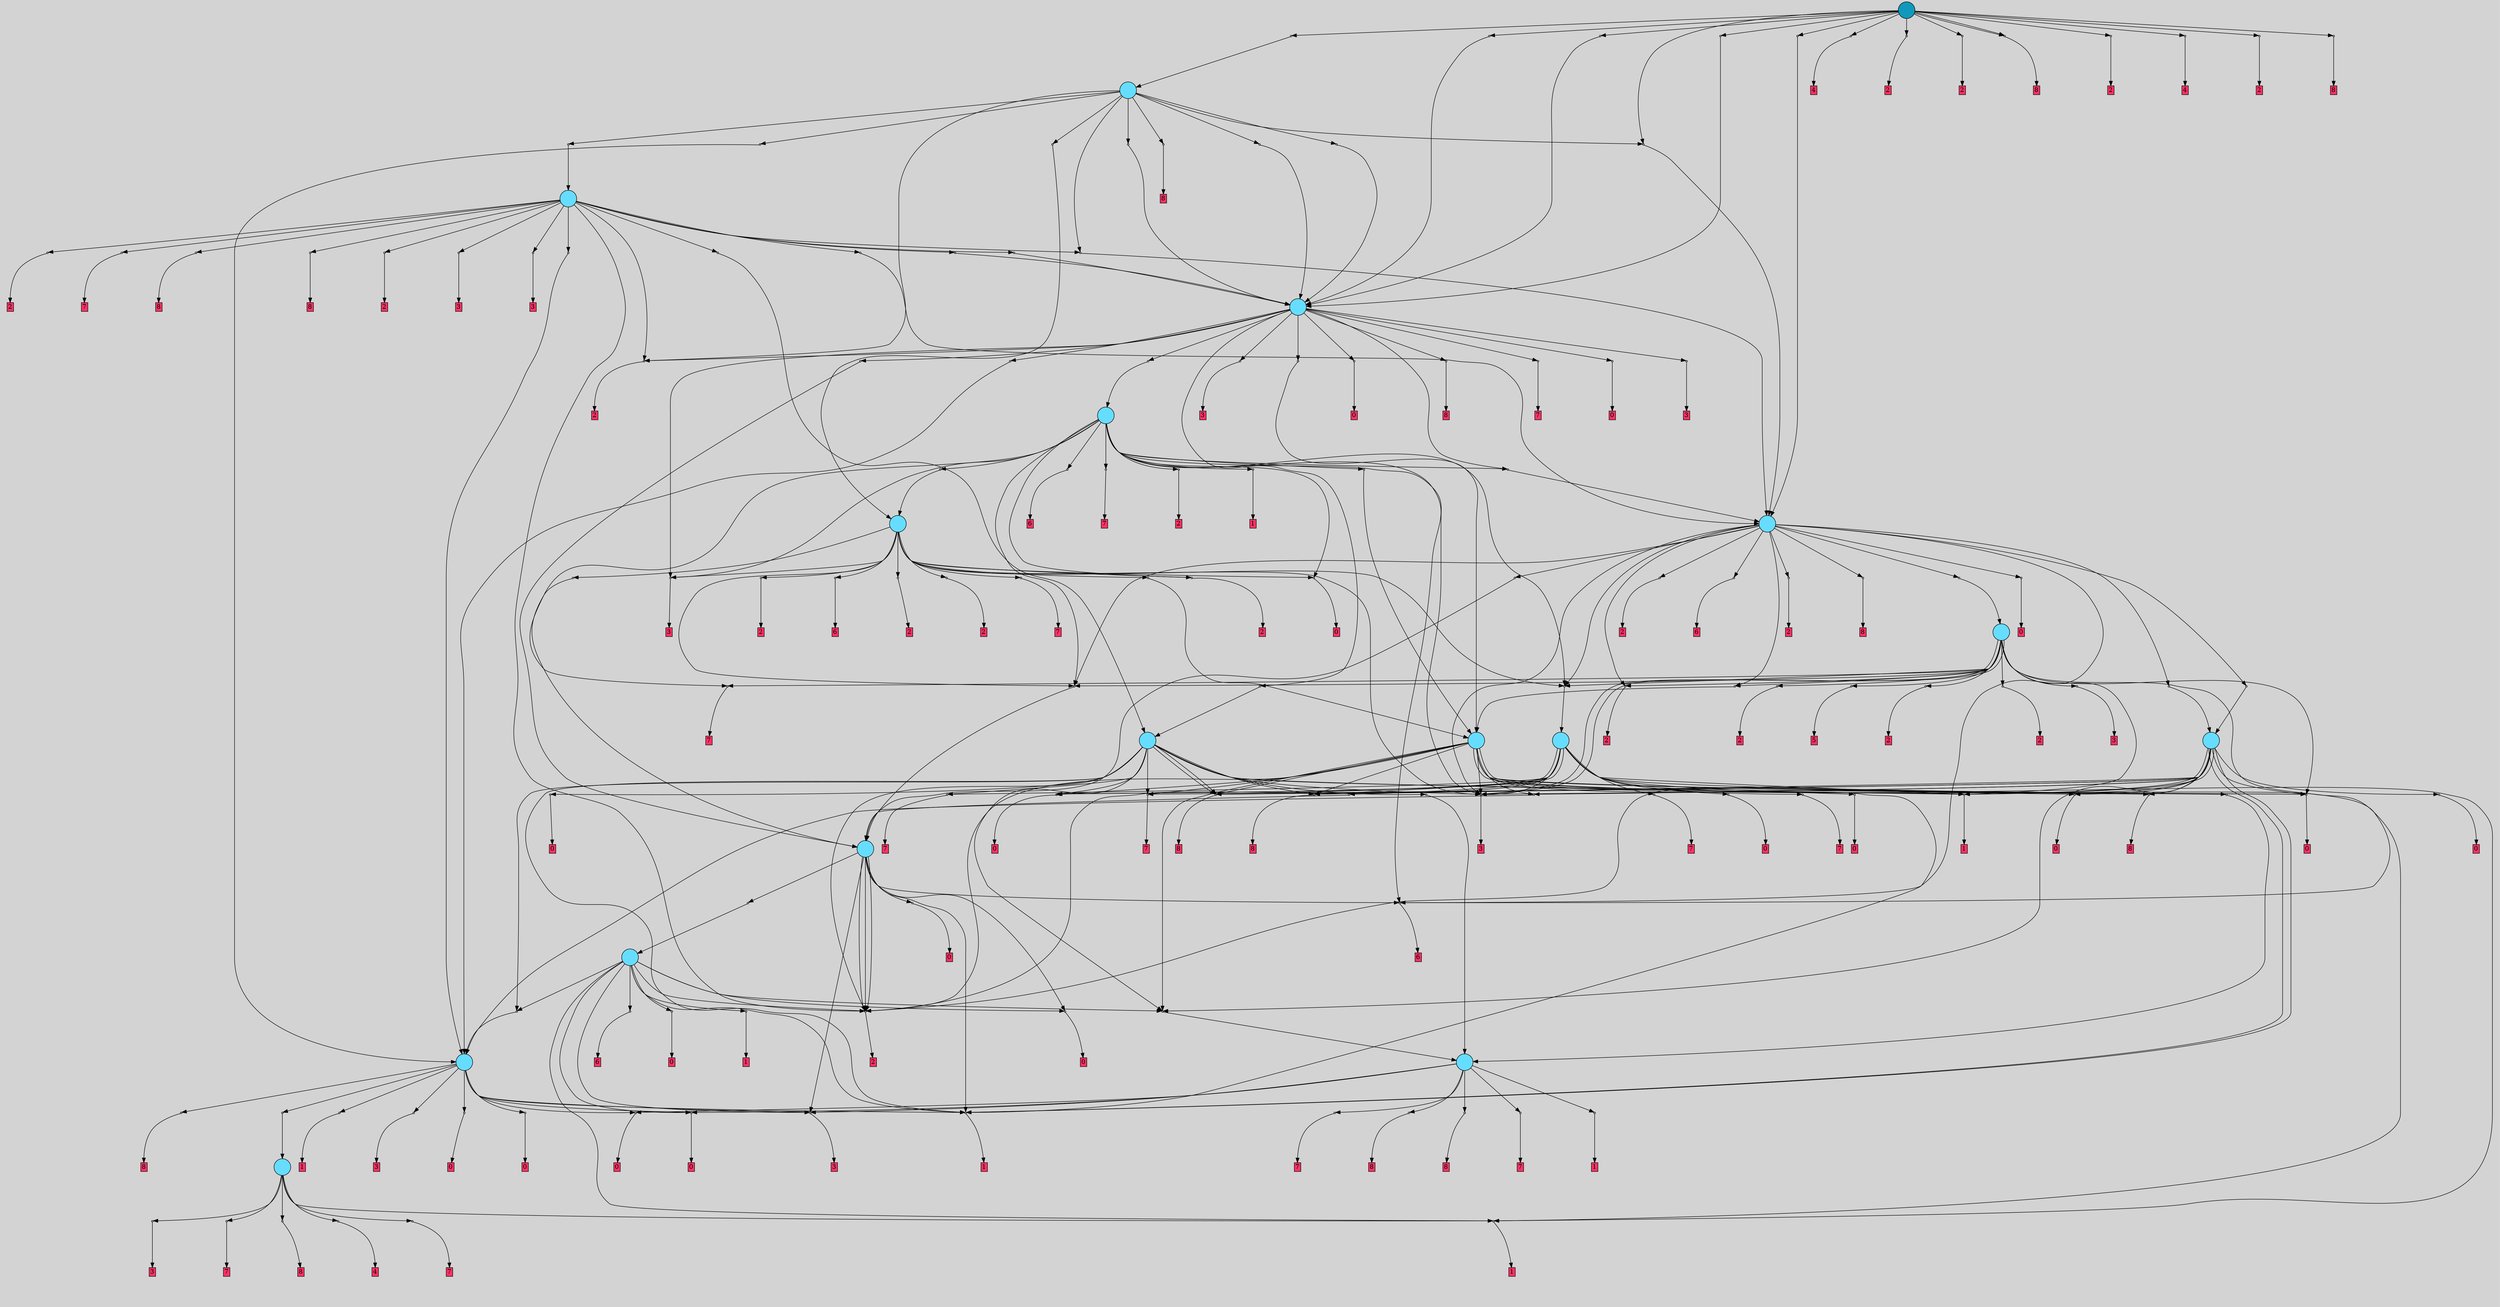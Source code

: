 // File exported with GEGELATI v1.3.1
// On the 2024-07-11 17:47:04
// With the MARL::MarlTPGGraphDotExporter
digraph{
	graph[pad = "0.212, 0.055" bgcolor = lightgray]
	node[shape=circle style = filled label = ""]
		T205 [fillcolor="#66ddff"]
		T214 [fillcolor="#66ddff"]
		T234 [fillcolor="#66ddff"]
		T336 [fillcolor="#66ddff"]
		T346 [fillcolor="#66ddff"]
		T365 [fillcolor="#66ddff"]
		T379 [fillcolor="#66ddff"]
		T395 [fillcolor="#66ddff"]
		T412 [fillcolor="#66ddff"]
		T484 [fillcolor="#66ddff"]
		T497 [fillcolor="#66ddff"]
		T520 [fillcolor="#66ddff"]
		T547 [fillcolor="#66ddff"]
		T706 [fillcolor="#66ddff"]
		T843 [fillcolor="#66ddff"]
		T983 [fillcolor="#66ddff"]
		T1107 [fillcolor="#1199bb"]
		P29059 [fillcolor="#cccccc" shape=point] //
		I29059 [shape=box style=invis label="2|0&2|7#2|2&#92;n1|5&3|7#0|2&#92;n4|6&3|7#1|6&#92;n"]
		P29059 -> I29059[style=invis]
		A18875 [fillcolor="#ff3366" shape=box margin=0.03 width=0 height=0 label="7"]
		T205 -> P29059 -> A18875
		P29060 [fillcolor="#cccccc" shape=point] //
		I29060 [shape=box style=invis label="4|7&2|6#0|6&#92;n5|2&4|5#4|6&#92;n2|3&2|2#0|1&#92;n1|5&1|7#3|2&#92;n8|7&0|0#1|1&#92;n0|0&1|2#2|0&#92;n4|7&0|6#4|7&#92;n4|2&3|7#0|1&#92;n"]
		P29060 -> I29060[style=invis]
		A18876 [fillcolor="#ff3366" shape=box margin=0.03 width=0 height=0 label="3"]
		T205 -> P29060 -> A18876
		P29061 [fillcolor="#cccccc" shape=point] //
		I29061 [shape=box style=invis label="4|4&3|6#4|5&#92;n0|7&2|2#3|7&#92;n8|3&3|3#1|6&#92;n0|0&1|3#2|1&#92;n0|6&3|2#3|6&#92;n0|4&2|0#0|4&#92;n3|5&3|2#2|3&#92;n4|5&4|0#1|0&#92;n0|6&0|1#4|2&#92;n"]
		P29061 -> I29061[style=invis]
		A18877 [fillcolor="#ff3366" shape=box margin=0.03 width=0 height=0 label="1"]
		T205 -> P29061 -> A18877
		P29062 [fillcolor="#cccccc" shape=point] //
		I29062 [shape=box style=invis label="0|6&2|2#2|2&#92;n0|0&2|0#2|4&#92;n2|0&3|1#2|7&#92;n0|6&4|7#4|1&#92;n5|3&3|1#4|3&#92;n"]
		P29062 -> I29062[style=invis]
		A18878 [fillcolor="#ff3366" shape=box margin=0.03 width=0 height=0 label="7"]
		T205 -> P29062 -> A18878
		P29063 [fillcolor="#cccccc" shape=point] //
		I29063 [shape=box style=invis label="8|3&4|3#0|0&#92;n7|3&2|4#3|5&#92;n5|0&1|1#4|6&#92;n2|0&2|7#3|4&#92;n"]
		P29063 -> I29063[style=invis]
		A18879 [fillcolor="#ff3366" shape=box margin=0.03 width=0 height=0 label="8"]
		T205 -> P29063 -> A18879
		P29064 [fillcolor="#cccccc" shape=point] //
		I29064 [shape=box style=invis label="5|7&3|5#0|5&#92;n0|6&0|4#1|4&#92;n2|5&2|5#4|7&#92;n7|1&2|5#4|6&#92;n5|4&0|0#2|4&#92;n0|5&2|0#4|7&#92;n"]
		P29064 -> I29064[style=invis]
		A18880 [fillcolor="#ff3366" shape=box margin=0.03 width=0 height=0 label="4"]
		T205 -> P29064 -> A18880
		P29065 [fillcolor="#cccccc" shape=point] //
		I29065 [shape=box style=invis label="8|0&0|4#4|6&#92;n3|6&2|7#2|1&#92;n"]
		P29065 -> I29065[style=invis]
		A18881 [fillcolor="#ff3366" shape=box margin=0.03 width=0 height=0 label="8"]
		T214 -> P29065 -> A18881
		P29066 [fillcolor="#cccccc" shape=point] //
		I29066 [shape=box style=invis label="7|7&1|7#4|3&#92;n6|1&2|5#1|4&#92;n3|4&2|2#0|3&#92;n3|4&3|1#4|3&#92;n1|0&0|2#3|2&#92;n8|7&3|4#4|6&#92;n6|6&3|6#1|3&#92;n"]
		P29066 -> I29066[style=invis]
		A18882 [fillcolor="#ff3366" shape=box margin=0.03 width=0 height=0 label="7"]
		T214 -> P29066 -> A18882
		P29067 [fillcolor="#cccccc" shape=point] //
		I29067 [shape=box style=invis label="4|4&3|6#4|5&#92;n0|7&2|2#3|7&#92;n0|0&1|3#2|1&#92;n8|3&3|0#1|6&#92;n2|3&2|1#3|7&#92;n0|4&2|0#0|4&#92;n3|5&3|2#2|3&#92;n4|5&4|0#1|0&#92;n0|6&0|1#4|2&#92;n"]
		P29067 -> I29067[style=invis]
		A18883 [fillcolor="#ff3366" shape=box margin=0.03 width=0 height=0 label="1"]
		T214 -> P29067 -> A18883
		P29068 [fillcolor="#cccccc" shape=point] //
		I29068 [shape=box style=invis label="5|7&0|3#1|1&#92;n3|5&4|2#4|0&#92;n"]
		P29068 -> I29068[style=invis]
		A18884 [fillcolor="#ff3366" shape=box margin=0.03 width=0 height=0 label="7"]
		T214 -> P29068 -> A18884
		P29069 [fillcolor="#cccccc" shape=point] //
		I29069 [shape=box style=invis label="6|6&4|4#2|5&#92;n4|0&1|3#1|7&#92;n"]
		P29069 -> I29069[style=invis]
		A18885 [fillcolor="#ff3366" shape=box margin=0.03 width=0 height=0 label="0"]
		T214 -> P29069 -> A18885
		P29070 [fillcolor="#cccccc" shape=point] //
		I29070 [shape=box style=invis label="5|0&0|3#0|4&#92;n4|4&2|1#2|2&#92;n2|0&1|5#2|2&#92;n5|1&3|1#0|7&#92;n"]
		P29070 -> I29070[style=invis]
		A18886 [fillcolor="#ff3366" shape=box margin=0.03 width=0 height=0 label="3"]
		T214 -> P29070 -> A18886
		P29071 [fillcolor="#cccccc" shape=point] //
		I29071 [shape=box style=invis label="2|1&3|4#0|7&#92;n1|0&1|7#3|5&#92;n3|4&1|2#2|3&#92;n6|1&4|3#4|1&#92;n2|2&4|4#3|7&#92;n"]
		P29071 -> I29071[style=invis]
		A18887 [fillcolor="#ff3366" shape=box margin=0.03 width=0 height=0 label="8"]
		T214 -> P29071 -> A18887
		P29072 [fillcolor="#cccccc" shape=point] //
		I29072 [shape=box style=invis label="0|0&2|6#3|1&#92;n0|0&1|5#4|0&#92;n"]
		P29072 -> I29072[style=invis]
		A18888 [fillcolor="#ff3366" shape=box margin=0.03 width=0 height=0 label="0"]
		T214 -> P29072 -> A18888
		P29073 [fillcolor="#cccccc" shape=point] //
		I29073 [shape=box style=invis label="0|0&3|2#2|5&#92;n7|3&0|2#1|0&#92;n1|7&1|4#3|2&#92;n4|7&0|6#0|2&#92;n2|3&2|2#0|1&#92;n4|2&3|7#0|1&#92;n4|7&2|6#0|6&#92;n"]
		P29073 -> I29073[style=invis]
		T234 -> P29073 -> T205
		P29074 [fillcolor="#cccccc" shape=point] //
		I29074 [shape=box style=invis label="8|6&3|3#0|3&#92;n6|0&1|0#2|7&#92;n8|5&1|2#4|0&#92;n6|6&3|2#1|5&#92;n3|5&3|4#2|3&#92;n4|7&3|2#0|7&#92;n8|7&1|6#1|7&#92;n6|1&4|7#3|0&#92;n4|3&1|6#4|3&#92;n5|1&4|4#1|5&#92;n"]
		P29074 -> I29074[style=invis]
		A18889 [fillcolor="#ff3366" shape=box margin=0.03 width=0 height=0 label="1"]
		T234 -> P29074 -> A18889
		P29075 [fillcolor="#cccccc" shape=point] //
		I29075 [shape=box style=invis label="5|7&2|6#2|1&#92;n5|3&2|5#1|5&#92;n5|2&4|5#0|1&#92;n4|6&1|5#2|0&#92;n4|5&2|0#1|4&#92;n6|3&2|0#0|4&#92;n6|0&4|5#4|4&#92;n6|3&3|3#0|7&#92;n5|2&4|5#3|5&#92;n3|3&4|3#0|2&#92;n"]
		P29075 -> I29075[style=invis]
		A18890 [fillcolor="#ff3366" shape=box margin=0.03 width=0 height=0 label="3"]
		T234 -> P29075 -> A18890
		P29076 [fillcolor="#cccccc" shape=point] //
		I29076 [shape=box style=invis label="6|7&0|4#0|7&#92;n"]
		P29076 -> I29076[style=invis]
		A18891 [fillcolor="#ff3366" shape=box margin=0.03 width=0 height=0 label="0"]
		T234 -> P29076 -> A18891
		T234 -> P29069
		T234 -> P29072
		P29077 [fillcolor="#cccccc" shape=point] //
		I29077 [shape=box style=invis label="7|0&0|7#0|5&#92;n0|7&0|4#0|7&#92;n"]
		P29077 -> I29077[style=invis]
		A18892 [fillcolor="#ff3366" shape=box margin=0.03 width=0 height=0 label="0"]
		T234 -> P29077 -> A18892
		P29078 [fillcolor="#cccccc" shape=point] //
		I29078 [shape=box style=invis label="5|2&4|3#4|3&#92;n5|0&1|1#4|6&#92;n2|0&2|7#4|4&#92;n8|3&4|3#0|1&#92;n5|7&4|4#3|2&#92;n"]
		P29078 -> I29078[style=invis]
		A18893 [fillcolor="#ff3366" shape=box margin=0.03 width=0 height=0 label="8"]
		T234 -> P29078 -> A18893
		T234 -> P29070
		P29079 [fillcolor="#cccccc" shape=point] //
		I29079 [shape=box style=invis label="4|4&3|6#4|5&#92;n0|7&2|2#3|7&#92;n8|3&1|3#1|6&#92;n0|0&1|3#2|1&#92;n0|6&3|2#3|6&#92;n0|6&0|1#4|2&#92;n3|5&3|2#2|3&#92;n2|1&0|0#4|2&#92;n4|5&4|0#1|0&#92;n0|4&2|0#0|4&#92;n"]
		P29079 -> I29079[style=invis]
		A18894 [fillcolor="#ff3366" shape=box margin=0.03 width=0 height=0 label="1"]
		T234 -> P29079 -> A18894
		P29080 [fillcolor="#cccccc" shape=point] //
		I29080 [shape=box style=invis label="7|0&0|3#0|1&#92;n0|7&0|4#0|7&#92;n4|0&2|4#4|5&#92;n"]
		P29080 -> I29080[style=invis]
		A18895 [fillcolor="#ff3366" shape=box margin=0.03 width=0 height=0 label="0"]
		T336 -> P29080 -> A18895
		P29081 [fillcolor="#cccccc" shape=point] //
		I29081 [shape=box style=invis label="6|5&1|2#2|4&#92;n5|0&4|2#2|3&#92;n7|5&2|4#3|4&#92;n8|3&4|3#0|7&#92;n7|5&3|1#3|0&#92;n5|4&3|1#4|6&#92;n"]
		P29081 -> I29081[style=invis]
		T336 -> P29081 -> T214
		P29082 [fillcolor="#cccccc" shape=point] //
		I29082 [shape=box style=invis label="5|2&4|3#4|3&#92;n5|0&1|1#4|6&#92;n5|7&2|4#3|2&#92;n2|0&2|7#4|4&#92;n"]
		P29082 -> I29082[style=invis]
		A18896 [fillcolor="#ff3366" shape=box margin=0.03 width=0 height=0 label="2"]
		T336 -> P29082 -> A18896
		P29083 [fillcolor="#cccccc" shape=point] //
		I29083 [shape=box style=invis label="0|5&2|1#3|0&#92;n6|0&1|0#4|2&#92;n1|3&3|0#2|5&#92;n8|1&3|5#1|2&#92;n"]
		P29083 -> I29083[style=invis]
		A18897 [fillcolor="#ff3366" shape=box margin=0.03 width=0 height=0 label="6"]
		T336 -> P29083 -> A18897
		T336 -> P29070
		P29084 [fillcolor="#cccccc" shape=point] //
		I29084 [shape=box style=invis label="0|1&2|5#2|7&#92;n7|0&1|4#0|1&#92;n"]
		P29084 -> I29084[style=invis]
		A18898 [fillcolor="#ff3366" shape=box margin=0.03 width=0 height=0 label="0"]
		T336 -> P29084 -> A18898
		P29085 [fillcolor="#cccccc" shape=point] //
		I29085 [shape=box style=invis label="4|4&3|6#4|5&#92;n0|4&2|0#0|2&#92;n8|3&1|3#1|6&#92;n0|0&1|3#2|1&#92;n0|6&0|1#4|2&#92;n3|5&3|2#2|3&#92;n2|1&0|0#4|2&#92;n4|5&4|0#1|0&#92;n0|7&2|2#3|7&#92;n"]
		P29085 -> I29085[style=invis]
		A18899 [fillcolor="#ff3366" shape=box margin=0.03 width=0 height=0 label="1"]
		T336 -> P29085 -> A18899
		P29086 [fillcolor="#cccccc" shape=point] //
		I29086 [shape=box style=invis label="3|5&3|2#2|3&#92;n7|1&3|1#2|0&#92;n0|0&1|3#2|1&#92;n5|4&0|4#3|2&#92;n8|3&3|3#1|6&#92;n0|6&1|1#4|2&#92;n1|0&1|4#3|7&#92;n0|6&3|2#3|6&#92;n5|4&2|3#0|4&#92;n"]
		P29086 -> I29086[style=invis]
		T336 -> P29086 -> T234
		T336 -> P29061
		T336 -> P29079
		T336 -> P29069
		T346 -> P29080
		T346 -> P29082
		P29087 [fillcolor="#cccccc" shape=point] //
		I29087 [shape=box style=invis label="6|0&4|0#4|2&#92;n"]
		P29087 -> I29087[style=invis]
		A18900 [fillcolor="#ff3366" shape=box margin=0.03 width=0 height=0 label="6"]
		T346 -> P29087 -> A18900
		T346 -> P29070
		T346 -> P29079
		P29088 [fillcolor="#cccccc" shape=point] //
		I29088 [shape=box style=invis label="7|0&0|3#0|5&#92;n0|7&0|4#0|7&#92;n4|2&2|4#4|5&#92;n"]
		P29088 -> I29088[style=invis]
		A18901 [fillcolor="#ff3366" shape=box margin=0.03 width=0 height=0 label="0"]
		T346 -> P29088 -> A18901
		T346 -> P29082
		P29089 [fillcolor="#cccccc" shape=point] //
		I29089 [shape=box style=invis label="4|4&2|1#4|5&#92;n4|4&4|1#4|6&#92;n8|7&1|5#3|5&#92;n3|6&2|6#2|2&#92;n3|2&0|0#2|0&#92;n3|2&4|0#4|5&#92;n0|1&4|6#0|6&#92;n1|0&3|7#1|3&#92;n7|2&4|0#4|5&#92;n8|4&1|3#3|0&#92;n"]
		P29089 -> I29089[style=invis]
		T346 -> P29089 -> T336
		T346 -> P29082
		P29090 [fillcolor="#cccccc" shape=point] //
		I29090 [shape=box style=invis label="0|3&3|5#2|3&#92;n5|0&1|0#3|6&#92;n"]
		P29090 -> I29090[style=invis]
		A18902 [fillcolor="#ff3366" shape=box margin=0.03 width=0 height=0 label="7"]
		T365 -> P29090 -> A18902
		P29091 [fillcolor="#cccccc" shape=point] //
		I29091 [shape=box style=invis label="7|0&0|3#0|5&#92;n4|0&2|4#4|5&#92;n0|7&0|4#0|7&#92;n"]
		P29091 -> I29091[style=invis]
		A18903 [fillcolor="#ff3366" shape=box margin=0.03 width=0 height=0 label="0"]
		T365 -> P29091 -> A18903
		P29092 [fillcolor="#cccccc" shape=point] //
		I29092 [shape=box style=invis label="0|0&1|3#4|1&#92;n0|7&0|1#4|2&#92;n8|3&3|3#1|6&#92;n3|3&2|2#4|7&#92;n0|4&2|0#0|4&#92;n0|6&3|2#3|6&#92;n3|5&3|2#2|3&#92;n4|2&4|0#1|0&#92;n4|4&3|6#4|5&#92;n"]
		P29092 -> I29092[style=invis]
		A18904 [fillcolor="#ff3366" shape=box margin=0.03 width=0 height=0 label="1"]
		T365 -> P29092 -> A18904
		T365 -> P29086
		P29093 [fillcolor="#cccccc" shape=point] //
		I29093 [shape=box style=invis label="5|7&4|4#1|2&#92;n2|0&2|7#4|4&#92;n5|0&1|1#4|6&#92;n8|6&4|3#0|1&#92;n5|2&4|3#4|3&#92;n"]
		P29093 -> I29093[style=invis]
		A18905 [fillcolor="#ff3366" shape=box margin=0.03 width=0 height=0 label="8"]
		T365 -> P29093 -> A18905
		P29094 [fillcolor="#cccccc" shape=point] //
		I29094 [shape=box style=invis label="4|4&2|1#2|2&#92;n5|0&0|3#0|4&#92;n1|7&3|5#1|3&#92;n2|0&1|5#2|2&#92;n"]
		P29094 -> I29094[style=invis]
		A18906 [fillcolor="#ff3366" shape=box margin=0.03 width=0 height=0 label="3"]
		T365 -> P29094 -> A18906
		P29095 [fillcolor="#cccccc" shape=point] //
		I29095 [shape=box style=invis label="8|3&4|0#0|7&#92;n6|5&4|1#4|4&#92;n6|6&3|4#0|6&#92;n0|2&1|3#1|6&#92;n6|0&4|5#2|3&#92;n"]
		P29095 -> I29095[style=invis]
		A18907 [fillcolor="#ff3366" shape=box margin=0.03 width=0 height=0 label="0"]
		T365 -> P29095 -> A18907
		T365 -> P29081
		P29096 [fillcolor="#cccccc" shape=point] //
		I29096 [shape=box style=invis label="8|0&0|1#3|4&#92;n"]
		P29096 -> I29096[style=invis]
		A18908 [fillcolor="#ff3366" shape=box margin=0.03 width=0 height=0 label="0"]
		T365 -> P29096 -> A18908
		T365 -> P29082
		P29097 [fillcolor="#cccccc" shape=point] //
		I29097 [shape=box style=invis label="6|5&1|2#2|4&#92;n5|0&4|3#2|3&#92;n5|4&3|1#4|6&#92;n7|5&3|1#3|0&#92;n7|5&2|4#3|4&#92;n"]
		P29097 -> I29097[style=invis]
		T365 -> P29097 -> T214
		P29098 [fillcolor="#cccccc" shape=point] //
		I29098 [shape=box style=invis label="5|1&1|7#3|1&#92;n1|0&0|6#2|3&#92;n"]
		P29098 -> I29098[style=invis]
		A18909 [fillcolor="#ff3366" shape=box margin=0.03 width=0 height=0 label="7"]
		T365 -> P29098 -> A18909
		P29099 [fillcolor="#cccccc" shape=point] //
		I29099 [shape=box style=invis label="5|7&0|3#0|4&#92;n1|4&3|5#1|3&#92;n4|4&2|1#2|2&#92;n"]
		P29099 -> I29099[style=invis]
		A18910 [fillcolor="#ff3366" shape=box margin=0.03 width=0 height=0 label="8"]
		T365 -> P29099 -> A18910
		T365 -> P29079
		T365 -> P29099
		T379 -> P29091
		T379 -> P29092
		P29100 [fillcolor="#cccccc" shape=point] //
		I29100 [shape=box style=invis label="0|6&1|1#4|2&#92;n7|1&3|1#2|0&#92;n5|4&0|4#3|2&#92;n8|3&3|3#1|6&#92;n3|5&3|2#2|3&#92;n1|4&1|4#3|7&#92;n0|6&3|2#3|6&#92;n0|4&1|4#4|4&#92;n5|4&2|3#0|4&#92;n"]
		P29100 -> I29100[style=invis]
		T379 -> P29100 -> T234
		T379 -> P29093
		T379 -> P29094
		T379 -> P29095
		T379 -> P29081
		P29101 [fillcolor="#cccccc" shape=point] //
		I29101 [shape=box style=invis label="6|4&0|7#4|4&#92;n8|0&0|7#3|4&#92;n"]
		P29101 -> I29101[style=invis]
		A18911 [fillcolor="#ff3366" shape=box margin=0.03 width=0 height=0 label="0"]
		T379 -> P29101 -> A18911
		T379 -> P29082
		T379 -> P29098
		T379 -> P29099
		P29102 [fillcolor="#cccccc" shape=point] //
		I29102 [shape=box style=invis label="2|0&2|5#0|6&#92;n1|4&3|5#1|3&#92;n4|4&2|1#2|2&#92;n5|7&0|3#0|4&#92;n"]
		P29102 -> I29102[style=invis]
		A18912 [fillcolor="#ff3366" shape=box margin=0.03 width=0 height=0 label="8"]
		T379 -> P29102 -> A18912
		T379 -> P29061
		T379 -> P29092
		T379 -> P29079
		T395 -> P29091
		T395 -> P29092
		T395 -> P29100
		T395 -> P29093
		T395 -> P29094
		P29103 [fillcolor="#cccccc" shape=point] //
		I29103 [shape=box style=invis label="5|2&4|1#4|1&#92;n8|3&4|0#0|7&#92;n6|5&4|2#4|4&#92;n0|2&1|3#1|6&#92;n6|6&3|4#0|6&#92;n6|0&4|5#2|3&#92;n"]
		P29103 -> I29103[style=invis]
		A18913 [fillcolor="#ff3366" shape=box margin=0.03 width=0 height=0 label="0"]
		T395 -> P29103 -> A18913
		T395 -> P29081
		T395 -> P29101
		T395 -> P29082
		T395 -> P29098
		T395 -> P29099
		T395 -> P29102
		T395 -> P29092
		T395 -> P29079
		T395 -> P29079
		T412 -> P29090
		P29104 [fillcolor="#cccccc" shape=point] //
		I29104 [shape=box style=invis label="7|2&4|7#2|1&#92;n4|0&2|4#4|5&#92;n7|0&0|5#0|5&#92;n0|7&0|4#0|7&#92;n"]
		P29104 -> I29104[style=invis]
		A18914 [fillcolor="#ff3366" shape=box margin=0.03 width=0 height=0 label="0"]
		T412 -> P29104 -> A18914
		T412 -> P29092
		T412 -> P29093
		T412 -> P29094
		T412 -> P29095
		P29105 [fillcolor="#cccccc" shape=point] //
		I29105 [shape=box style=invis label="8|3&4|3#0|7&#92;n5|0&3|2#2|3&#92;n7|5&2|4#3|4&#92;n6|5&1|2#2|4&#92;n7|5&3|1#3|0&#92;n5|4&3|1#4|6&#92;n"]
		P29105 -> I29105[style=invis]
		T412 -> P29105 -> T214
		T412 -> P29082
		P29106 [fillcolor="#cccccc" shape=point] //
		I29106 [shape=box style=invis label="1|7&3|3#3|7&#92;n5|1&1|7#3|1&#92;n1|0&3|6#0|0&#92;n"]
		P29106 -> I29106[style=invis]
		A18915 [fillcolor="#ff3366" shape=box margin=0.03 width=0 height=0 label="7"]
		T412 -> P29106 -> A18915
		T412 -> P29099
		T412 -> P29061
		P29107 [fillcolor="#cccccc" shape=point] //
		I29107 [shape=box style=invis label="5|6&2|3#3|7&#92;n8|3&4|0#4|7&#92;n6|6&3|4#0|6&#92;n6|5&4|1#4|4&#92;n0|2&1|3#1|6&#92;n6|0&4|5#2|3&#92;n"]
		P29107 -> I29107[style=invis]
		A18916 [fillcolor="#ff3366" shape=box margin=0.03 width=0 height=0 label="0"]
		T412 -> P29107 -> A18916
		P29108 [fillcolor="#cccccc" shape=point] //
		I29108 [shape=box style=invis label="2|0&1|3#2|1&#92;n4|5&3|7#0|1&#92;n8|3&1|3#1|0&#92;n2|7&1|3#3|0&#92;n0|7&0|6#3|7&#92;n0|6&3|4#3|6&#92;n0|6&0|1#4|2&#92;n3|5&2|2#2|3&#92;n2|4&4|0#4|2&#92;n6|2&2|5#0|1&#92;n"]
		P29108 -> I29108[style=invis]
		T412 -> P29108 -> T346
		T412 -> P29095
		P29109 [fillcolor="#cccccc" shape=point] //
		I29109 [shape=box style=invis label="3|0&2|3#1|0&#92;n3|2&3|3#2|1&#92;n"]
		P29109 -> I29109[style=invis]
		A18917 [fillcolor="#ff3366" shape=box margin=0.03 width=0 height=0 label="7"]
		T412 -> P29109 -> A18917
		T484 -> P29094
		P29110 [fillcolor="#cccccc" shape=point] //
		I29110 [shape=box style=invis label="8|3&4|4#3|0&#92;n1|1&0|4#1|0&#92;n0|7&2|2#3|7&#92;n8|3&1|3#1|6&#92;n4|4&3|6#4|5&#92;n2|0&1|0#3|2&#92;n5|4&1|5#1|0&#92;n0|3&1|3#2|1&#92;n0|6&3|2#3|6&#92;n0|4&2|0#0|2&#92;n"]
		P29110 -> I29110[style=invis]
		T484 -> P29110 -> T412
		P29111 [fillcolor="#cccccc" shape=point] //
		I29111 [shape=box style=invis label="0|0&1|7#1|6&#92;n1|3&2|5#0|7&#92;n"]
		P29111 -> I29111[style=invis]
		T484 -> P29111 -> T379
		P29112 [fillcolor="#cccccc" shape=point] //
		I29112 [shape=box style=invis label="2|0&2|7#4|4&#92;n5|7&0|4#3|2&#92;n5|0&1|1#4|6&#92;n"]
		P29112 -> I29112[style=invis]
		A18918 [fillcolor="#ff3366" shape=box margin=0.03 width=0 height=0 label="2"]
		T484 -> P29112 -> A18918
		P29113 [fillcolor="#cccccc" shape=point] //
		I29113 [shape=box style=invis label="0|0&2|0#3|6&#92;n2|7&3|5#2|0&#92;n"]
		P29113 -> I29113[style=invis]
		A18919 [fillcolor="#ff3366" shape=box margin=0.03 width=0 height=0 label="3"]
		T484 -> P29113 -> A18919
		P29114 [fillcolor="#cccccc" shape=point] //
		I29114 [shape=box style=invis label="6|7&3|0#1|6&#92;n4|4&3|7#0|0&#92;n4|2&4|7#3|3&#92;n8|4&4|4#4|0&#92;n3|7&2|4#2|2&#92;n"]
		P29114 -> I29114[style=invis]
		A18920 [fillcolor="#ff3366" shape=box margin=0.03 width=0 height=0 label="2"]
		T484 -> P29114 -> A18920
		P29115 [fillcolor="#cccccc" shape=point] //
		I29115 [shape=box style=invis label="0|0&0|7#2|3&#92;n6|3&3|1#2|6&#92;n"]
		P29115 -> I29115[style=invis]
		A18921 [fillcolor="#ff3366" shape=box margin=0.03 width=0 height=0 label="5"]
		T484 -> P29115 -> A18921
		P29116 [fillcolor="#cccccc" shape=point] //
		I29116 [shape=box style=invis label="5|7&2|4#3|2&#92;n2|0&2|1#4|4&#92;n5|2&4|3#4|3&#92;n5|0&1|1#0|6&#92;n"]
		P29116 -> I29116[style=invis]
		A18922 [fillcolor="#ff3366" shape=box margin=0.03 width=0 height=0 label="2"]
		T484 -> P29116 -> A18922
		P29117 [fillcolor="#cccccc" shape=point] //
		I29117 [shape=box style=invis label="7|0&2|3#0|5&#92;n0|7&0|4#0|7&#92;n4|0&2|4#4|5&#92;n"]
		P29117 -> I29117[style=invis]
		A18923 [fillcolor="#ff3366" shape=box margin=0.03 width=0 height=0 label="2"]
		T484 -> P29117 -> A18923
		T484 -> P29087
		P29118 [fillcolor="#cccccc" shape=point] //
		I29118 [shape=box style=invis label="2|0&1|3#2|1&#92;n0|6&3|4#3|6&#92;n0|6&2|1#4|2&#92;n8|3&1|3#1|0&#92;n2|4&0|0#4|2&#92;n1|3&3|6#1|3&#92;n3|5&2|2#2|2&#92;n2|7&1|3#3|0&#92;n8|5&0|2#2|3&#92;n6|2&2|5#0|1&#92;n"]
		P29118 -> I29118[style=invis]
		T484 -> P29118 -> T346
		P29119 [fillcolor="#cccccc" shape=point] //
		I29119 [shape=box style=invis label="2|7&3|5#2|0&#92;n0|0&2|3#3|6&#92;n"]
		P29119 -> I29119[style=invis]
		A18924 [fillcolor="#ff3366" shape=box margin=0.03 width=0 height=0 label="7"]
		T484 -> P29119 -> A18924
		T484 -> P29094
		T484 -> P29091
		T484 -> P29092
		T497 -> P29094
		P29120 [fillcolor="#cccccc" shape=point] //
		I29120 [shape=box style=invis label="8|3&4|4#3|0&#92;n0|5&2|0#0|2&#92;n8|3&1|3#1|6&#92;n4|4&3|6#4|5&#92;n2|0&1|0#3|2&#92;n5|4&1|5#1|0&#92;n0|3&1|3#2|1&#92;n0|6&3|2#3|6&#92;n1|1&0|4#1|0&#92;n"]
		P29120 -> I29120[style=invis]
		T497 -> P29120 -> T484
		T497 -> P29111
		P29121 [fillcolor="#cccccc" shape=point] //
		I29121 [shape=box style=invis label="3|7&2|4#2|2&#92;n4|4&3|7#0|0&#92;n4|2&4|7#3|3&#92;n8|4&1|4#4|0&#92;n6|7&3|0#1|6&#92;n"]
		P29121 -> I29121[style=invis]
		A18925 [fillcolor="#ff3366" shape=box margin=0.03 width=0 height=0 label="2"]
		T497 -> P29121 -> A18925
		P29122 [fillcolor="#cccccc" shape=point] //
		I29122 [shape=box style=invis label="6|3&3|4#0|4&#92;n0|1&0|7#2|3&#92;n"]
		P29122 -> I29122[style=invis]
		A18926 [fillcolor="#ff3366" shape=box margin=0.03 width=0 height=0 label="6"]
		T497 -> P29122 -> A18926
		P29123 [fillcolor="#cccccc" shape=point] //
		I29123 [shape=box style=invis label="5|2&4|3#4|3&#92;n2|0&2|7#4|4&#92;n5|7&2|4#3|2&#92;n5|0&1|1#0|6&#92;n"]
		P29123 -> I29123[style=invis]
		A18927 [fillcolor="#ff3366" shape=box margin=0.03 width=0 height=0 label="2"]
		T497 -> P29123 -> A18927
		T497 -> P29117
		T497 -> P29087
		P29124 [fillcolor="#cccccc" shape=point] //
		I29124 [shape=box style=invis label="3|0&2|7#1|2&#92;n2|1&1|5#2|6&#92;n5|3&4|4#4|1&#92;n"]
		P29124 -> I29124[style=invis]
		T497 -> P29124 -> T395
		P29125 [fillcolor="#cccccc" shape=point] //
		I29125 [shape=box style=invis label="5|7&0|3#0|1&#92;n1|4&3|5#1|3&#92;n"]
		P29125 -> I29125[style=invis]
		A18928 [fillcolor="#ff3366" shape=box margin=0.03 width=0 height=0 label="8"]
		T497 -> P29125 -> A18928
		T497 -> P29118
		P29126 [fillcolor="#cccccc" shape=point] //
		I29126 [shape=box style=invis label="7|6&0|1#3|3&#92;n2|0&2|6#4|0&#92;n1|1&1|3#2|2&#92;n3|5&1|6#2|2&#92;n"]
		P29126 -> I29126[style=invis]
		T497 -> P29126 -> T395
		P29127 [fillcolor="#cccccc" shape=point] //
		I29127 [shape=box style=invis label="4|5&3|7#0|1&#92;n2|0&1|4#2|1&#92;n8|3&1|3#1|0&#92;n2|7&1|3#3|0&#92;n0|7&0|6#3|7&#92;n0|6&3|4#3|6&#92;n0|6&0|1#4|2&#92;n3|5&2|2#2|3&#92;n2|4&4|0#4|2&#92;n6|2&2|5#0|1&#92;n"]
		P29127 -> I29127[style=invis]
		T497 -> P29127 -> T346
		P29128 [fillcolor="#cccccc" shape=point] //
		I29128 [shape=box style=invis label="0|1&3|3#3|5&#92;n2|3&4|3#0|7&#92;n0|0&4|0#2|1&#92;n6|0&2|6#4|7&#92;n6|7&4|2#4|0&#92;n"]
		P29128 -> I29128[style=invis]
		A18929 [fillcolor="#ff3366" shape=box margin=0.03 width=0 height=0 label="0"]
		T497 -> P29128 -> A18929
		T497 -> P29110
		T520 -> P29094
		T520 -> P29110
		P29129 [fillcolor="#cccccc" shape=point] //
		I29129 [shape=box style=invis label="4|0&2|4#1|6&#92;n0|0&1|7#1|0&#92;n1|3&2|5#0|7&#92;n"]
		P29129 -> I29129[style=invis]
		T520 -> P29129 -> T379
		P29130 [fillcolor="#cccccc" shape=point] //
		I29130 [shape=box style=invis label="4|2&4|7#3|3&#92;n4|4&3|2#0|5&#92;n7|3&3|3#1|2&#92;n3|0&1|6#1|5&#92;n3|7&2|4#2|1&#92;n3|5&1|0#2|7&#92;n"]
		P29130 -> I29130[style=invis]
		A18930 [fillcolor="#ff3366" shape=box margin=0.03 width=0 height=0 label="2"]
		T520 -> P29130 -> A18930
		P29131 [fillcolor="#cccccc" shape=point] //
		I29131 [shape=box style=invis label="5|2&4|3#4|3&#92;n5|7&2|4#3|2&#92;n2|0&2|7#4|4&#92;n5|0&0|1#0|6&#92;n"]
		P29131 -> I29131[style=invis]
		A18931 [fillcolor="#ff3366" shape=box margin=0.03 width=0 height=0 label="2"]
		T520 -> P29131 -> A18931
		P29132 [fillcolor="#cccccc" shape=point] //
		I29132 [shape=box style=invis label="1|1&2|1#0|1&#92;n5|0&3|3#4|4&#92;n7|6&3|5#3|1&#92;n"]
		P29132 -> I29132[style=invis]
		A18932 [fillcolor="#ff3366" shape=box margin=0.03 width=0 height=0 label="6"]
		T520 -> P29132 -> A18932
		T520 -> P29118
		P29133 [fillcolor="#cccccc" shape=point] //
		I29133 [shape=box style=invis label="2|0&1|5#2|2&#92;n5|0&0|3#0|0&#92;n4|4&2|1#2|2&#92;n"]
		P29133 -> I29133[style=invis]
		A18933 [fillcolor="#ff3366" shape=box margin=0.03 width=0 height=0 label="3"]
		T520 -> P29133 -> A18933
		P29134 [fillcolor="#cccccc" shape=point] //
		I29134 [shape=box style=invis label="2|0&2|7#4|4&#92;n7|0&1|6#4|6&#92;n8|1&3|6#0|5&#92;n"]
		P29134 -> I29134[style=invis]
		A18934 [fillcolor="#ff3366" shape=box margin=0.03 width=0 height=0 label="2"]
		T520 -> P29134 -> A18934
		P29135 [fillcolor="#cccccc" shape=point] //
		I29135 [shape=box style=invis label="4|0&1|6#3|5&#92;n5|7&1|2#0|1&#92;n"]
		P29135 -> I29135[style=invis]
		A18935 [fillcolor="#ff3366" shape=box margin=0.03 width=0 height=0 label="2"]
		T520 -> P29135 -> A18935
		P29136 [fillcolor="#cccccc" shape=point] //
		I29136 [shape=box style=invis label="1|7&0|4#0|7&#92;n7|0&0|3#0|5&#92;n"]
		P29136 -> I29136[style=invis]
		A18936 [fillcolor="#ff3366" shape=box margin=0.03 width=0 height=0 label="0"]
		T520 -> P29136 -> A18936
		P29137 [fillcolor="#cccccc" shape=point] //
		I29137 [shape=box style=invis label="0|7&3|4#2|0&#92;n0|0&2|3#3|6&#92;n7|7&3|6#4|7&#92;n"]
		P29137 -> I29137[style=invis]
		A18937 [fillcolor="#ff3366" shape=box margin=0.03 width=0 height=0 label="7"]
		T520 -> P29137 -> A18937
		P29138 [fillcolor="#cccccc" shape=point] //
		I29138 [shape=box style=invis label="2|0&1|3#2|1&#92;n0|6&2|1#4|2&#92;n8|5&0|2#2|3&#92;n2|4&0|0#4|2&#92;n1|3&3|6#1|3&#92;n3|5&2|2#2|2&#92;n2|7&1|3#0|0&#92;n8|3&1|3#1|0&#92;n6|2&2|5#0|1&#92;n"]
		P29138 -> I29138[style=invis]
		T520 -> P29138 -> T346
		T547 -> P29110
		P29139 [fillcolor="#cccccc" shape=point] //
		I29139 [shape=box style=invis label="0|6&1|3#1|0&#92;n4|0&2|4#1|6&#92;n6|3&2|5#2|3&#92;n"]
		P29139 -> I29139[style=invis]
		T547 -> P29139 -> T379
		T547 -> P29119
		T547 -> P29130
		P29140 [fillcolor="#cccccc" shape=point] //
		I29140 [shape=box style=invis label="6|0&4|0#4|2&#92;n8|3&1|4#2|1&#92;n"]
		P29140 -> I29140[style=invis]
		A18938 [fillcolor="#ff3366" shape=box margin=0.03 width=0 height=0 label="6"]
		T547 -> P29140 -> A18938
		P29141 [fillcolor="#cccccc" shape=point] //
		I29141 [shape=box style=invis label="2|3&1|4#0|6&#92;n5|0&4|1#0|0&#92;n8|0&3|4#3|4&#92;n5|6&4|5#4|1&#92;n7|1&4|1#1|2&#92;n"]
		P29141 -> I29141[style=invis]
		T547 -> P29141 -> T497
		T547 -> P29118
		T547 -> P29133
		T547 -> P29136
		P29142 [fillcolor="#cccccc" shape=point] //
		I29142 [shape=box style=invis label="2|7&4|4#2|0&#92;n0|0&1|6#1|5&#92;n"]
		P29142 -> I29142[style=invis]
		A18939 [fillcolor="#ff3366" shape=box margin=0.03 width=0 height=0 label="7"]
		T547 -> P29142 -> A18939
		P29143 [fillcolor="#cccccc" shape=point] //
		I29143 [shape=box style=invis label="5|7&1|5#2|1&#92;n1|2&3|3#2|6&#92;n4|0&1|6#3|6&#92;n"]
		P29143 -> I29143[style=invis]
		A18940 [fillcolor="#ff3366" shape=box margin=0.03 width=0 height=0 label="2"]
		T547 -> P29143 -> A18940
		P29144 [fillcolor="#cccccc" shape=point] //
		I29144 [shape=box style=invis label="2|3&2|2#3|1&#92;n0|7&2|5#1|7&#92;n5|4&3|4#1|2&#92;n0|6&0|3#4|5&#92;n0|0&1|3#2|1&#92;n6|0&3|0#1|3&#92;n3|6&4|7#0|2&#92;n3|5&3|2#2|3&#92;n8|2&4|1#1|2&#92;n0|4&2|0#0|4&#92;n"]
		P29144 -> I29144[style=invis]
		A18941 [fillcolor="#ff3366" shape=box margin=0.03 width=0 height=0 label="1"]
		T547 -> P29144 -> A18941
		T547 -> P29094
		P29145 [fillcolor="#cccccc" shape=point] //
		I29145 [shape=box style=invis label="8|5&4|2#2|3&#92;n2|0&1|3#2|1&#92;n8|3&1|3#1|0&#92;n3|5&2|2#2|4&#92;n2|4&0|0#4|2&#92;n0|0&4|2#4|3&#92;n0|2&0|7#2|4&#92;n1|3&3|6#1|3&#92;n6|2&2|5#0|2&#92;n1|7&0|3#3|0&#92;n"]
		P29145 -> I29145[style=invis]
		T547 -> P29145 -> T520
		T547 -> P29087
		P29146 [fillcolor="#cccccc" shape=point] //
		I29146 [shape=box style=invis label="7|2&2|5#1|4&#92;n2|3&0|2#0|1&#92;n3|3&1|2#4|6&#92;n0|4&0|2#0|2&#92;n7|3&0|5#1|4&#92;n3|4&0|2#2|3&#92;n3|3&3|3#1|4&#92;n8|4&3|0#0|3&#92;n4|0&4|4#0|7&#92;n0|5&0|2#3|7&#92;n"]
		P29146 -> I29146[style=invis]
		T706 -> P29146 -> T547
		P29147 [fillcolor="#cccccc" shape=point] //
		I29147 [shape=box style=invis label="5|0&1|1#2|6&#92;n6|0&1|3#2|6&#92;n"]
		P29147 -> I29147[style=invis]
		A18942 [fillcolor="#ff3366" shape=box margin=0.03 width=0 height=0 label="3"]
		T706 -> P29147 -> A18942
		P29148 [fillcolor="#cccccc" shape=point] //
		I29148 [shape=box style=invis label="2|0&2|2#3|4&#92;n3|7&1|1#2|2&#92;n5|7&4|4#3|2&#92;n"]
		P29148 -> I29148[style=invis]
		A18943 [fillcolor="#ff3366" shape=box margin=0.03 width=0 height=0 label="2"]
		T706 -> P29148 -> A18943
		P29149 [fillcolor="#cccccc" shape=point] //
		I29149 [shape=box style=invis label="2|3&2|2#4|5&#92;n7|2&1|6#1|0&#92;n7|0&1|4#1|3&#92;n"]
		P29149 -> I29149[style=invis]
		A18944 [fillcolor="#ff3366" shape=box margin=0.03 width=0 height=0 label="0"]
		T706 -> P29149 -> A18944
		T706 -> P29141
		P29150 [fillcolor="#cccccc" shape=point] //
		I29150 [shape=box style=invis label="5|2&3|7#2|0&#92;n7|6&2|2#3|3&#92;n5|2&0|1#3|6&#92;n4|0&0|2#3|5&#92;n"]
		P29150 -> I29150[style=invis]
		T706 -> P29150 -> T365
		P29151 [fillcolor="#cccccc" shape=point] //
		I29151 [shape=box style=invis label="4|4&2|0#3|4&#92;n0|0&2|0#4|6&#92;n1|5&0|1#2|2&#92;n"]
		P29151 -> I29151[style=invis]
		A18945 [fillcolor="#ff3366" shape=box margin=0.03 width=0 height=0 label="8"]
		T706 -> P29151 -> A18945
		P29152 [fillcolor="#cccccc" shape=point] //
		I29152 [shape=box style=invis label="7|3&0|0#0|3&#92;n8|6&3|4#1|4&#92;n8|0&2|7#1|5&#92;n5|4&2|4#2|5&#92;n6|6&0|1#0|4&#92;n4|3&0|3#0|0&#92;n1|6&1|3#2|6&#92;n7|4&1|2#4|1&#92;n"]
		P29152 -> I29152[style=invis]
		T706 -> P29152 -> T379
		P29153 [fillcolor="#cccccc" shape=point] //
		I29153 [shape=box style=invis label="2|3&1|3#2|6&#92;n4|0&1|4#1|0&#92;n"]
		P29153 -> I29153[style=invis]
		A18946 [fillcolor="#ff3366" shape=box margin=0.03 width=0 height=0 label="7"]
		T706 -> P29153 -> A18946
		P29154 [fillcolor="#cccccc" shape=point] //
		I29154 [shape=box style=invis label="3|5&2|2#2|0&#92;n2|0&1|4#2|1&#92;n0|6&0|1#4|2&#92;n0|7&0|6#3|2&#92;n0|6&3|4#3|6&#92;n2|4&4|0#4|2&#92;n6|2&4|5#3|1&#92;n"]
		P29154 -> I29154[style=invis]
		T706 -> P29154 -> T346
		P29155 [fillcolor="#cccccc" shape=point] //
		I29155 [shape=box style=invis label="0|2&1|5#2|4&#92;n2|5&3|2#2|3&#92;n5|2&3|4#3|0&#92;n7|0&0|5#1|0&#92;n7|7&1|2#1|0&#92;n"]
		P29155 -> I29155[style=invis]
		T706 -> P29155 -> T234
		P29156 [fillcolor="#cccccc" shape=point] //
		I29156 [shape=box style=invis label="3|0&3|6#1|1&#92;n2|7&0|1#4|6&#92;n1|1&3|2#3|7&#92;n"]
		P29156 -> I29156[style=invis]
		A18947 [fillcolor="#ff3366" shape=box margin=0.03 width=0 height=0 label="0"]
		T706 -> P29156 -> A18947
		P29157 [fillcolor="#cccccc" shape=point] //
		I29157 [shape=box style=invis label="2|0&1|5#2|2&#92;n7|0&0|3#0|4&#92;n"]
		P29157 -> I29157[style=invis]
		A18948 [fillcolor="#ff3366" shape=box margin=0.03 width=0 height=0 label="3"]
		T706 -> P29157 -> A18948
		T706 -> P29133
		P29158 [fillcolor="#cccccc" shape=point] //
		I29158 [shape=box style=invis label="0|5&0|2#3|7&#92;n4|0&4|1#0|7&#92;n2|5&4|3#2|2&#92;n7|2&2|5#1|4&#92;n5|4&0|2#2|3&#92;n2|3&0|2#0|1&#92;n7|4&0|5#1|4&#92;n0|4&0|2#0|2&#92;n3|3&3|3#1|4&#92;n8|2&2|7#3|2&#92;n"]
		P29158 -> I29158[style=invis]
		T843 -> P29158 -> T706
		P29159 [fillcolor="#cccccc" shape=point] //
		I29159 [shape=box style=invis label="7|7&4|6#1|7&#92;n4|2&0|2#2|6&#92;n0|0&1|7#1|2&#92;n"]
		P29159 -> I29159[style=invis]
		A18949 [fillcolor="#ff3366" shape=box margin=0.03 width=0 height=0 label="2"]
		T843 -> P29159 -> A18949
		P29160 [fillcolor="#cccccc" shape=point] //
		I29160 [shape=box style=invis label="5|0&4|7#1|5&#92;n5|5&0|2#2|7&#92;n"]
		P29160 -> I29160[style=invis]
		A18950 [fillcolor="#ff3366" shape=box margin=0.03 width=0 height=0 label="7"]
		T843 -> P29160 -> A18950
		P29161 [fillcolor="#cccccc" shape=point] //
		I29161 [shape=box style=invis label="4|1&1|4#4|4&#92;n5|0&1|1#4|6&#92;n3|5&3|5#3|3&#92;n0|1&1|3#4|4&#92;n8|0&2|7#4|4&#92;n5|1&4|6#4|3&#92;n"]
		P29161 -> I29161[style=invis]
		A18951 [fillcolor="#ff3366" shape=box margin=0.03 width=0 height=0 label="8"]
		T843 -> P29161 -> A18951
		P29162 [fillcolor="#cccccc" shape=point] //
		I29162 [shape=box style=invis label="3|2&4|6#0|2&#92;n4|5&0|2#3|7&#92;n0|0&2|4#3|6&#92;n"]
		P29162 -> I29162[style=invis]
		T843 -> P29162 -> T365
		P29163 [fillcolor="#cccccc" shape=point] //
		I29163 [shape=box style=invis label="8|0&3|4#3|4&#92;n5|6&4|1#4|1&#92;n2|3&1|4#0|6&#92;n1|3&2|6#0|3&#92;n0|7&1|4#3|5&#92;n7|1&4|1#2|2&#92;n"]
		P29163 -> I29163[style=invis]
		T843 -> P29163 -> T497
		P29164 [fillcolor="#cccccc" shape=point] //
		I29164 [shape=box style=invis label="3|5&3|2#2|3&#92;n7|1&3|1#2|0&#92;n0|0&1|3#3|1&#92;n0|6&1|1#4|2&#92;n8|3&3|3#1|6&#92;n5|4&0|4#3|2&#92;n1|0&1|4#3|7&#92;n5|4&2|3#0|4&#92;n"]
		P29164 -> I29164[style=invis]
		T843 -> P29164 -> T234
		T843 -> P29148
		P29165 [fillcolor="#cccccc" shape=point] //
		I29165 [shape=box style=invis label="2|3&1|4#0|6&#92;n0|0&4|1#0|0&#92;n8|0&3|4#3|4&#92;n7|1&4|1#1|2&#92;n5|6&4|5#4|1&#92;n"]
		P29165 -> I29165[style=invis]
		T843 -> P29165 -> T497
		P29166 [fillcolor="#cccccc" shape=point] //
		I29166 [shape=box style=invis label="0|3&1|2#3|3&#92;n5|0&1|1#4|6&#92;n2|0&2|7#4|4&#92;n8|3&4|3#3|1&#92;n5|7&4|4#3|2&#92;n5|2&4|3#4|3&#92;n"]
		P29166 -> I29166[style=invis]
		A18952 [fillcolor="#ff3366" shape=box margin=0.03 width=0 height=0 label="8"]
		T843 -> P29166 -> A18952
		T843 -> P29082
		P29167 [fillcolor="#cccccc" shape=point] //
		I29167 [shape=box style=invis label="5|0&2|2#3|4&#92;n4|6&4|6#4|3&#92;n0|5&4|0#0|7&#92;n3|7&1|1#2|2&#92;n3|7&4|4#3|2&#92;n"]
		P29167 -> I29167[style=invis]
		A18953 [fillcolor="#ff3366" shape=box margin=0.03 width=0 height=0 label="2"]
		T843 -> P29167 -> A18953
		P29168 [fillcolor="#cccccc" shape=point] //
		I29168 [shape=box style=invis label="5|1&3|1#0|7&#92;n2|0&1|5#2|2&#92;n5|0&0|3#3|4&#92;n"]
		P29168 -> I29168[style=invis]
		A18954 [fillcolor="#ff3366" shape=box margin=0.03 width=0 height=0 label="3"]
		T843 -> P29168 -> A18954
		P29169 [fillcolor="#cccccc" shape=point] //
		I29169 [shape=box style=invis label="0|5&0|2#3|7&#92;n5|0&1|7#4|6&#92;n4|0&4|1#0|7&#92;n2|5&4|3#4|2&#92;n5|4&0|2#2|3&#92;n2|3&0|2#0|1&#92;n7|4&0|5#1|4&#92;n7|2&2|5#1|4&#92;n3|3&3|3#1|4&#92;n1|2&1|7#3|2&#92;n"]
		P29169 -> I29169[style=invis]
		T843 -> P29169 -> T706
		P29170 [fillcolor="#cccccc" shape=point] //
		I29170 [shape=box style=invis label="6|0&1|7#2|3&#92;n1|4&3|5#1|3&#92;n"]
		P29170 -> I29170[style=invis]
		A18955 [fillcolor="#ff3366" shape=box margin=0.03 width=0 height=0 label="3"]
		T843 -> P29170 -> A18955
		P29171 [fillcolor="#cccccc" shape=point] //
		I29171 [shape=box style=invis label="2|5&4|3#2|2&#92;n1|0&4|2#3|1&#92;n6|7&2|6#4|0&#92;n2|7&3|0#3|1&#92;n5|4&1|2#2|3&#92;n4|0&0|0#1|7&#92;n7|1&0|5#0|4&#92;n2|3&0|2#1|1&#92;n7|6&3|3#1|7&#92;n8|1&0|2#2|1&#92;n"]
		P29171 -> I29171[style=invis]
		T983 -> P29171 -> T706
		T983 -> P29148
		P29172 [fillcolor="#cccccc" shape=point] //
		I29172 [shape=box style=invis label="8|4&1|4#0|2&#92;n8|3&1|1#2|0&#92;n7|0&2|2#3|4&#92;n1|0&0|4#2|5&#92;n4|2&4|1#1|6&#92;n"]
		P29172 -> I29172[style=invis]
		T983 -> P29172 -> T843
		P29173 [fillcolor="#cccccc" shape=point] //
		I29173 [shape=box style=invis label="5|6&4|5#4|1&#92;n2|3&1|4#0|6&#92;n6|1&1|5#1|4&#92;n8|0&3|4#3|4&#92;n5|6&4|1#0|0&#92;n0|7&1|4#3|5&#92;n7|1&4|1#2|2&#92;n"]
		P29173 -> I29173[style=invis]
		T983 -> P29173 -> T497
		P29174 [fillcolor="#cccccc" shape=point] //
		I29174 [shape=box style=invis label="0|0&2|0#4|6&#92;n4|4&2|6#3|4&#92;n5|0&1|7#2|2&#92;n"]
		P29174 -> I29174[style=invis]
		A18956 [fillcolor="#ff3366" shape=box margin=0.03 width=0 height=0 label="8"]
		T983 -> P29174 -> A18956
		P29175 [fillcolor="#cccccc" shape=point] //
		I29175 [shape=box style=invis label="0|6&1|1#4|2&#92;n0|6&0|2#0|6&#92;n7|1&3|1#2|0&#92;n5|4&0|4#3|2&#92;n0|0&1|3#3|1&#92;n3|0&0|6#2|0&#92;n8|3&3|3#1|6&#92;n5|4&2|1#4|4&#92;n5|4&2|2#0|4&#92;n"]
		P29175 -> I29175[style=invis]
		T983 -> P29175 -> T234
		P29176 [fillcolor="#cccccc" shape=point] //
		I29176 [shape=box style=invis label="1|0&0|4#2|5&#92;n0|5&4|2#2|2&#92;n8|2&4|1#1|6&#92;n8|3&1|1#2|0&#92;n7|1&2|2#3|4&#92;n"]
		P29176 -> I29176[style=invis]
		T983 -> P29176 -> T520
		T983 -> P29165
		P29177 [fillcolor="#cccccc" shape=point] //
		I29177 [shape=box style=invis label="2|7&3|0#3|1&#92;n1|0&4|2#3|1&#92;n2|5&1|3#2|2&#92;n5|4&1|2#2|3&#92;n4|0&0|0#1|7&#92;n7|1&0|5#0|4&#92;n2|3&0|2#1|1&#92;n7|6&3|3#1|7&#92;n8|1&0|2#2|1&#92;n"]
		P29177 -> I29177[style=invis]
		T983 -> P29177 -> T706
		P29178 [fillcolor="#cccccc" shape=point] //
		I29178 [shape=box style=invis label="3|1&3|2#1|4&#92;n2|5&4|3#2|2&#92;n7|4&0|5#1|4&#92;n7|2&2|5#1|4&#92;n4|0&4|1#0|7&#92;n4|6&0|6#2|2&#92;n5|4&0|2#2|3&#92;n2|3&0|2#0|1&#92;n"]
		P29178 -> I29178[style=invis]
		T983 -> P29178 -> T706
		P29179 [fillcolor="#cccccc" shape=point] //
		I29179 [shape=box style=invis label="4|0&4|7#3|3&#92;n1|0&4|2#3|1&#92;n6|7&2|6#4|0&#92;n2|7&3|0#3|1&#92;n7|1&0|5#0|4&#92;n2|5&4|3#2|2&#92;n4|2&0|0#1|7&#92;n5|4&4|2#2|3&#92;n7|6&3|3#1|7&#92;n8|1&0|2#2|1&#92;n"]
		P29179 -> I29179[style=invis]
		T1107 -> P29179 -> T706
		P29180 [fillcolor="#cccccc" shape=point] //
		I29180 [shape=box style=invis label="3|6&2|5#4|4&#92;n4|4&4|0#4|2&#92;n7|2&3|4#3|5&#92;n3|0&4|6#2|0&#92;n6|6&4|7#4|7&#92;n3|3&2|2#3|0&#92;n0|3&0|1#4|2&#92;n"]
		P29180 -> I29180[style=invis]
		A18957 [fillcolor="#ff3366" shape=box margin=0.03 width=0 height=0 label="4"]
		T1107 -> P29180 -> A18957
		P29181 [fillcolor="#cccccc" shape=point] //
		I29181 [shape=box style=invis label="8|0&4|1#2|6&#92;n4|0&3|2#1|5&#92;n"]
		P29181 -> I29181[style=invis]
		A18958 [fillcolor="#ff3366" shape=box margin=0.03 width=0 height=0 label="2"]
		T1107 -> P29181 -> A18958
		T1107 -> P29173
		P29182 [fillcolor="#cccccc" shape=point] //
		I29182 [shape=box style=invis label="4|3&2|7#2|3&#92;n0|4&1|6#2|0&#92;n5|1&1|3#0|0&#92;n4|0&2|1#0|2&#92;n"]
		P29182 -> I29182[style=invis]
		T1107 -> P29182 -> T983
		P29183 [fillcolor="#cccccc" shape=point] //
		I29183 [shape=box style=invis label="6|5&2|4#1|5&#92;n4|7&1|7#4|3&#92;n1|5&1|1#3|0&#92;n2|2&1|0#3|3&#92;n8|6&3|5#0|1&#92;n2|3&0|5#3|4&#92;n0|0&1|6#0|6&#92;n2|6&1|1#4|3&#92;n4|4&0|2#4|5&#92;n4|3&1|4#2|2&#92;n"]
		P29183 -> I29183[style=invis]
		T1107 -> P29183 -> T497
		P29184 [fillcolor="#cccccc" shape=point] //
		I29184 [shape=box style=invis label="2|0&2|2#2|4&#92;n0|2&1|0#0|3&#92;n1|7&4|0#3|2&#92;n"]
		P29184 -> I29184[style=invis]
		A18959 [fillcolor="#ff3366" shape=box margin=0.03 width=0 height=0 label="2"]
		T1107 -> P29184 -> A18959
		P29185 [fillcolor="#cccccc" shape=point] //
		I29185 [shape=box style=invis label="5|0&1|1#4|6&#92;n8|0&2|7#4|4&#92;n6|4&1|3#3|5&#92;n5|7&4|4#3|2&#92;n8|3&4|3#0|1&#92;n"]
		P29185 -> I29185[style=invis]
		A18960 [fillcolor="#ff3366" shape=box margin=0.03 width=0 height=0 label="8"]
		T1107 -> P29185 -> A18960
		P29186 [fillcolor="#cccccc" shape=point] //
		I29186 [shape=box style=invis label="6|4&3|7#2|5&#92;n3|0&1|6#1|7&#92;n4|4&3|2#0|5&#92;n1|5&3|1#1|7&#92;n0|6&1|4#0|1&#92;n4|2&4|7#3|3&#92;n0|3&4|0#3|5&#92;n3|7&1|4#2|1&#92;n"]
		P29186 -> I29186[style=invis]
		A18961 [fillcolor="#ff3366" shape=box margin=0.03 width=0 height=0 label="2"]
		T1107 -> P29186 -> A18961
		P29187 [fillcolor="#cccccc" shape=point] //
		I29187 [shape=box style=invis label="0|6&1|1#4|2&#92;n0|6&0|2#0|6&#92;n0|0&1|3#3|1&#92;n5|3&4|4#3|4&#92;n5|4&0|4#3|2&#92;n7|2&3|1#2|0&#92;n0|3&4|4#3|7&#92;n3|0&0|6#2|0&#92;n3|3&3|3#1|6&#92;n5|4&2|2#0|4&#92;n"]
		P29187 -> I29187[style=invis]
		A18962 [fillcolor="#ff3366" shape=box margin=0.03 width=0 height=0 label="4"]
		T1107 -> P29187 -> A18962
		P29188 [fillcolor="#cccccc" shape=point] //
		I29188 [shape=box style=invis label="4|0&4|7#3|3&#92;n1|0&4|2#3|1&#92;n6|7&2|6#4|0&#92;n2|7&3|0#3|1&#92;n5|4&4|2#2|3&#92;n2|5&4|3#2|2&#92;n4|0&0|0#1|7&#92;n7|1&0|5#0|4&#92;n7|6&3|3#1|7&#92;n8|1&0|2#2|1&#92;n"]
		P29188 -> I29188[style=invis]
		T1107 -> P29188 -> T706
		P29189 [fillcolor="#cccccc" shape=point] //
		I29189 [shape=box style=invis label="5|7&3|4#3|2&#92;n2|0&2|2#3|4&#92;n"]
		P29189 -> I29189[style=invis]
		A18963 [fillcolor="#ff3366" shape=box margin=0.03 width=0 height=0 label="2"]
		T1107 -> P29189 -> A18963
		P29190 [fillcolor="#cccccc" shape=point] //
		I29190 [shape=box style=invis label="2|7&3|0#4|1&#92;n2|4&3|7#4|0&#92;n1|0&4|2#3|1&#92;n4|3&3|5#3|7&#92;n3|0&2|0#1|1&#92;n2|4&4|3#1|2&#92;n5|4&1|2#4|3&#92;n2|2&0|3#1|1&#92;n7|6&3|3#1|7&#92;n0|6&1|7#1|0&#92;n"]
		P29190 -> I29190[style=invis]
		T1107 -> P29190 -> T706
		P29191 [fillcolor="#cccccc" shape=point] //
		I29191 [shape=box style=invis label="3|3&1|3#4|5&#92;n7|1&3|3#2|4&#92;n0|0&2|2#3|6&#92;n0|5&4|1#2|3&#92;n5|5&3|7#4|5&#92;n"]
		P29191 -> I29191[style=invis]
		A18964 [fillcolor="#ff3366" shape=box margin=0.03 width=0 height=0 label="8"]
		T1107 -> P29191 -> A18964
		T1107 -> P29185
		{ rank= same T1107 }
}
